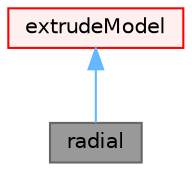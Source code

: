 digraph "radial"
{
 // LATEX_PDF_SIZE
  bgcolor="transparent";
  edge [fontname=Helvetica,fontsize=10,labelfontname=Helvetica,labelfontsize=10];
  node [fontname=Helvetica,fontsize=10,shape=box,height=0.2,width=0.4];
  Node1 [id="Node000001",label="radial",height=0.2,width=0.4,color="gray40", fillcolor="grey60", style="filled", fontcolor="black",tooltip="Extrudes radially according to the Function1 description."];
  Node2 -> Node1 [id="edge1_Node000001_Node000002",dir="back",color="steelblue1",style="solid",tooltip=" "];
  Node2 [id="Node000002",label="extrudeModel",height=0.2,width=0.4,color="red", fillcolor="#FFF0F0", style="filled",URL="$classFoam_1_1extrudeModel.html",tooltip="Top level extrusion model class."];
}
